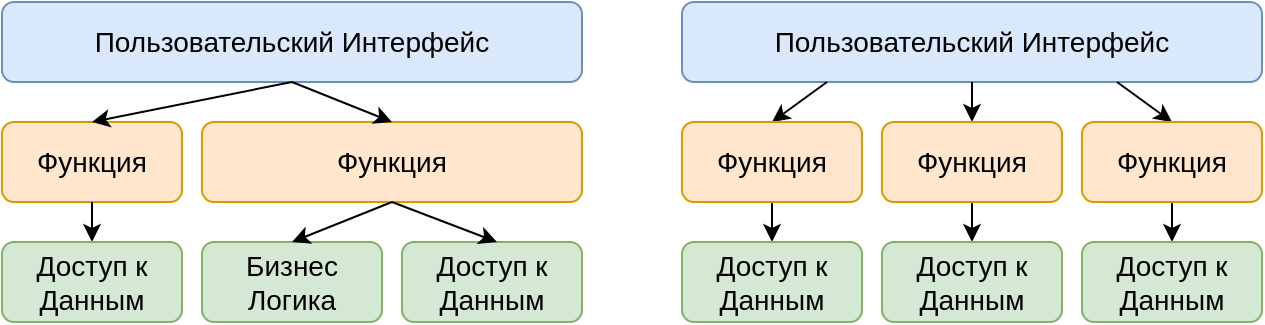<mxfile version="14.5.1" type="device"><diagram name="Page-1" id="38b20595-45e3-9b7f-d5ca-b57f44c5b66d"><mxGraphModel dx="517" dy="296" grid="1" gridSize="10" guides="1" tooltips="1" connect="1" arrows="1" fold="1" page="1" pageScale="1" pageWidth="1100" pageHeight="850" background="#ffffff" math="0" shadow="0"><root><mxCell id="0"/><mxCell id="1" parent="0"/><mxCell id="eIMLFw8GtAhrOKmkyGpb-1" value="&lt;font style=&quot;font-size: 14px&quot;&gt;Пользовательский Интерфейс&lt;/font&gt;" style="rounded=1;whiteSpace=wrap;html=1;fillColor=#dae8fc;strokeColor=#6c8ebf;" parent="1" vertex="1"><mxGeometry x="10" y="10" width="290" height="40" as="geometry"/></mxCell><mxCell id="eIMLFw8GtAhrOKmkyGpb-2" value="&lt;span style=&quot;font-size: 14px&quot;&gt;Функция&lt;/span&gt;" style="rounded=1;whiteSpace=wrap;html=1;fillColor=#ffe6cc;strokeColor=#d79b00;" parent="1" vertex="1"><mxGeometry x="10" y="70" width="90" height="40" as="geometry"/></mxCell><mxCell id="eIMLFw8GtAhrOKmkyGpb-3" value="&lt;span style=&quot;font-size: 14px&quot;&gt;Функция&lt;/span&gt;" style="rounded=1;whiteSpace=wrap;html=1;fillColor=#ffe6cc;strokeColor=#d79b00;" parent="1" vertex="1"><mxGeometry x="110" y="70" width="190" height="40" as="geometry"/></mxCell><mxCell id="eIMLFw8GtAhrOKmkyGpb-7" value="" style="endArrow=classic;html=1;exitX=0.5;exitY=1;exitDx=0;exitDy=0;entryX=0.5;entryY=0;entryDx=0;entryDy=0;" parent="1" source="eIMLFw8GtAhrOKmkyGpb-2" target="Tn2EmuNKry6SnxF7rQ0b-38" edge="1"><mxGeometry width="50" height="50" relative="1" as="geometry"><mxPoint x="70" y="180" as="sourcePoint"/><mxPoint x="82.5" y="130" as="targetPoint"/></mxGeometry></mxCell><mxCell id="eIMLFw8GtAhrOKmkyGpb-10" value="" style="endArrow=classic;html=1;exitX=0.5;exitY=1;exitDx=0;exitDy=0;entryX=0.5;entryY=0;entryDx=0;entryDy=0;" parent="1" source="eIMLFw8GtAhrOKmkyGpb-1" target="eIMLFw8GtAhrOKmkyGpb-3" edge="1"><mxGeometry width="50" height="50" relative="1" as="geometry"><mxPoint x="268.15" y="120.48" as="sourcePoint"/><mxPoint x="237.5" y="140" as="targetPoint"/></mxGeometry></mxCell><mxCell id="eIMLFw8GtAhrOKmkyGpb-12" value="" style="endArrow=classic;html=1;exitX=0.5;exitY=1;exitDx=0;exitDy=0;entryX=0.5;entryY=0;entryDx=0;entryDy=0;" parent="1" source="eIMLFw8GtAhrOKmkyGpb-1" target="eIMLFw8GtAhrOKmkyGpb-2" edge="1"><mxGeometry width="50" height="50" relative="1" as="geometry"><mxPoint x="237.5" y="60" as="sourcePoint"/><mxPoint x="265" y="80" as="targetPoint"/></mxGeometry></mxCell><mxCell id="Tn2EmuNKry6SnxF7rQ0b-12" value="&lt;font style=&quot;font-size: 14px&quot;&gt;Пользовательский Интерфейс&lt;/font&gt;" style="rounded=1;whiteSpace=wrap;html=1;fillColor=#dae8fc;strokeColor=#6c8ebf;" parent="1" vertex="1"><mxGeometry x="350" y="10" width="290" height="40" as="geometry"/></mxCell><mxCell id="Tn2EmuNKry6SnxF7rQ0b-20" value="" style="endArrow=classic;html=1;exitX=0.5;exitY=1;exitDx=0;exitDy=0;entryX=0.5;entryY=0;entryDx=0;entryDy=0;" parent="1" source="Tn2EmuNKry6SnxF7rQ0b-12" edge="1"><mxGeometry width="50" height="50" relative="1" as="geometry"><mxPoint x="608.15" y="120.48" as="sourcePoint"/><mxPoint x="495" y="70" as="targetPoint"/></mxGeometry></mxCell><mxCell id="Tn2EmuNKry6SnxF7rQ0b-21" value="" style="endArrow=classic;html=1;exitX=0.75;exitY=1;exitDx=0;exitDy=0;entryX=0.5;entryY=0;entryDx=0;entryDy=0;" parent="1" source="Tn2EmuNKry6SnxF7rQ0b-12" edge="1"><mxGeometry width="50" height="50" relative="1" as="geometry"><mxPoint x="505" y="60" as="sourcePoint"/><mxPoint x="595" y="70" as="targetPoint"/></mxGeometry></mxCell><mxCell id="Tn2EmuNKry6SnxF7rQ0b-22" value="" style="endArrow=classic;html=1;exitX=0.25;exitY=1;exitDx=0;exitDy=0;entryX=0.5;entryY=0;entryDx=0;entryDy=0;" parent="1" source="Tn2EmuNKry6SnxF7rQ0b-12" target="Tn2EmuNKry6SnxF7rQ0b-24" edge="1"><mxGeometry width="50" height="50" relative="1" as="geometry"><mxPoint x="577.5" y="60" as="sourcePoint"/><mxPoint x="395" y="70" as="targetPoint"/></mxGeometry></mxCell><mxCell id="Tn2EmuNKry6SnxF7rQ0b-31" style="edgeStyle=orthogonalEdgeStyle;rounded=0;orthogonalLoop=1;jettySize=auto;html=1;exitX=0.5;exitY=1;exitDx=0;exitDy=0;entryX=0.5;entryY=0;entryDx=0;entryDy=0;" parent="1" source="Tn2EmuNKry6SnxF7rQ0b-24" target="Tn2EmuNKry6SnxF7rQ0b-26" edge="1"><mxGeometry relative="1" as="geometry"/></mxCell><mxCell id="Tn2EmuNKry6SnxF7rQ0b-24" value="&lt;span style=&quot;font-size: 14px&quot;&gt;Функция&lt;/span&gt;" style="rounded=1;whiteSpace=wrap;html=1;fillColor=#ffe6cc;strokeColor=#d79b00;" parent="1" vertex="1"><mxGeometry x="350" y="70" width="90" height="40" as="geometry"/></mxCell><mxCell id="Tn2EmuNKry6SnxF7rQ0b-26" value="&lt;span style=&quot;font-size: 14px&quot;&gt;Доступ к Данным&lt;/span&gt;" style="rounded=1;whiteSpace=wrap;html=1;fillColor=#d5e8d4;strokeColor=#82b366;" parent="1" vertex="1"><mxGeometry x="350" y="130" width="90" height="40" as="geometry"/></mxCell><mxCell id="Tn2EmuNKry6SnxF7rQ0b-32" style="edgeStyle=orthogonalEdgeStyle;rounded=0;orthogonalLoop=1;jettySize=auto;html=1;exitX=0.5;exitY=1;exitDx=0;exitDy=0;entryX=0.5;entryY=0;entryDx=0;entryDy=0;" parent="1" source="Tn2EmuNKry6SnxF7rQ0b-27" target="Tn2EmuNKry6SnxF7rQ0b-28" edge="1"><mxGeometry relative="1" as="geometry"/></mxCell><mxCell id="Tn2EmuNKry6SnxF7rQ0b-27" value="&lt;span style=&quot;font-size: 14px&quot;&gt;Функция&lt;/span&gt;" style="rounded=1;whiteSpace=wrap;html=1;fillColor=#ffe6cc;strokeColor=#d79b00;" parent="1" vertex="1"><mxGeometry x="450" y="70" width="90" height="40" as="geometry"/></mxCell><mxCell id="Tn2EmuNKry6SnxF7rQ0b-28" value="&lt;span style=&quot;font-size: 14px&quot;&gt;Доступ к Данным&lt;/span&gt;" style="rounded=1;whiteSpace=wrap;html=1;fillColor=#d5e8d4;strokeColor=#82b366;" parent="1" vertex="1"><mxGeometry x="450" y="130" width="90" height="40" as="geometry"/></mxCell><mxCell id="Tn2EmuNKry6SnxF7rQ0b-33" style="edgeStyle=orthogonalEdgeStyle;rounded=0;orthogonalLoop=1;jettySize=auto;html=1;exitX=0.5;exitY=1;exitDx=0;exitDy=0;entryX=0.5;entryY=0;entryDx=0;entryDy=0;" parent="1" source="Tn2EmuNKry6SnxF7rQ0b-29" target="Tn2EmuNKry6SnxF7rQ0b-30" edge="1"><mxGeometry relative="1" as="geometry"/></mxCell><mxCell id="Tn2EmuNKry6SnxF7rQ0b-29" value="&lt;span style=&quot;font-size: 14px&quot;&gt;Функция&lt;/span&gt;" style="rounded=1;whiteSpace=wrap;html=1;fillColor=#ffe6cc;strokeColor=#d79b00;" parent="1" vertex="1"><mxGeometry x="550" y="70" width="90" height="40" as="geometry"/></mxCell><mxCell id="Tn2EmuNKry6SnxF7rQ0b-30" value="&lt;span style=&quot;font-size: 14px&quot;&gt;Доступ к Данным&lt;/span&gt;" style="rounded=1;whiteSpace=wrap;html=1;fillColor=#d5e8d4;strokeColor=#82b366;" parent="1" vertex="1"><mxGeometry x="550" y="130" width="90" height="40" as="geometry"/></mxCell><mxCell id="Tn2EmuNKry6SnxF7rQ0b-34" value="&lt;span style=&quot;font-size: 14px&quot;&gt;Доступ к Данным&lt;/span&gt;" style="rounded=1;whiteSpace=wrap;html=1;fillColor=#d5e8d4;strokeColor=#82b366;" parent="1" vertex="1"><mxGeometry x="210" y="130" width="90" height="40" as="geometry"/></mxCell><mxCell id="Tn2EmuNKry6SnxF7rQ0b-35" value="&lt;span style=&quot;font-size: 14px&quot;&gt;Бизнес Логика&lt;/span&gt;" style="rounded=1;whiteSpace=wrap;html=1;fillColor=#d5e8d4;strokeColor=#82b366;" parent="1" vertex="1"><mxGeometry x="110" y="130" width="90" height="40" as="geometry"/></mxCell><mxCell id="Tn2EmuNKry6SnxF7rQ0b-36" value="" style="endArrow=classic;html=1;exitX=0.5;exitY=1;exitDx=0;exitDy=0;entryX=0.25;entryY=0;entryDx=0;entryDy=0;" parent="1" source="eIMLFw8GtAhrOKmkyGpb-3" edge="1"><mxGeometry width="50" height="50" relative="1" as="geometry"><mxPoint x="230" y="110" as="sourcePoint"/><mxPoint x="257.5" y="130" as="targetPoint"/></mxGeometry></mxCell><mxCell id="Tn2EmuNKry6SnxF7rQ0b-37" value="" style="endArrow=classic;html=1;exitX=0.5;exitY=1;exitDx=0;exitDy=0;" parent="1" source="eIMLFw8GtAhrOKmkyGpb-3" edge="1"><mxGeometry width="50" height="50" relative="1" as="geometry"><mxPoint x="215" y="120" as="sourcePoint"/><mxPoint x="155" y="130" as="targetPoint"/></mxGeometry></mxCell><mxCell id="Tn2EmuNKry6SnxF7rQ0b-38" value="&lt;span style=&quot;font-size: 14px&quot;&gt;Доступ к Данным&lt;/span&gt;" style="rounded=1;whiteSpace=wrap;html=1;fillColor=#d5e8d4;strokeColor=#82b366;" parent="1" vertex="1"><mxGeometry x="10" y="130" width="90" height="40" as="geometry"/></mxCell></root></mxGraphModel></diagram></mxfile>